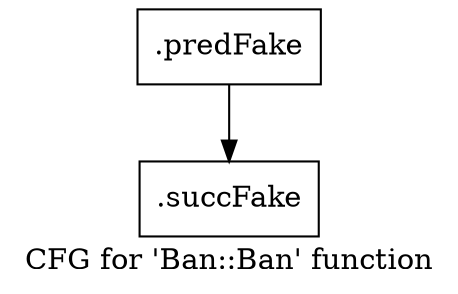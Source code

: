 digraph "CFG for 'Ban::Ban' function" {
	label="CFG for 'Ban::Ban' function";

	Node0x4e6d0f0 [shape=record,filename="",linenumber="",label="{.predFake}"];
	Node0x4e6d0f0 -> Node0x4deafa0[ callList="" memoryops="" filename="../../../../../src/ban_s3.cpp" execusionnum="0"];
	Node0x4deafa0 [shape=record,filename="../../../../../src/ban_s3.cpp",linenumber="20",label="{.succFake}"];
}
